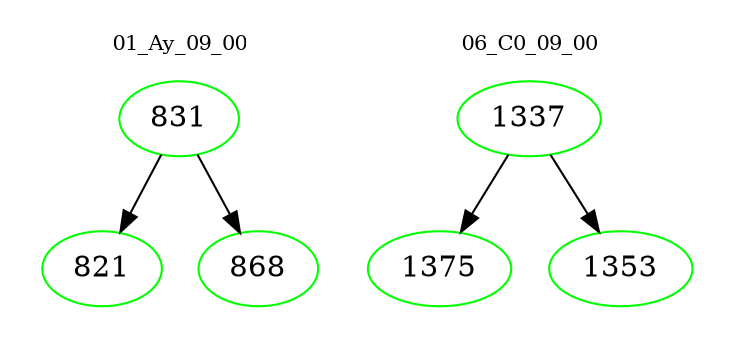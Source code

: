 digraph{
subgraph cluster_0 {
color = white
label = "01_Ay_09_00";
fontsize=10;
T0_831 [label="831", color="green"]
T0_831 -> T0_821 [color="black"]
T0_821 [label="821", color="green"]
T0_831 -> T0_868 [color="black"]
T0_868 [label="868", color="green"]
}
subgraph cluster_1 {
color = white
label = "06_C0_09_00";
fontsize=10;
T1_1337 [label="1337", color="green"]
T1_1337 -> T1_1375 [color="black"]
T1_1375 [label="1375", color="green"]
T1_1337 -> T1_1353 [color="black"]
T1_1353 [label="1353", color="green"]
}
}
